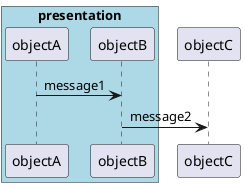 @startuml
box "presentation" #LightBlue
 participant objectA
 participant objectB
end box

objectA -> objectB : message1
objectB -> objectC : message2
@enduml